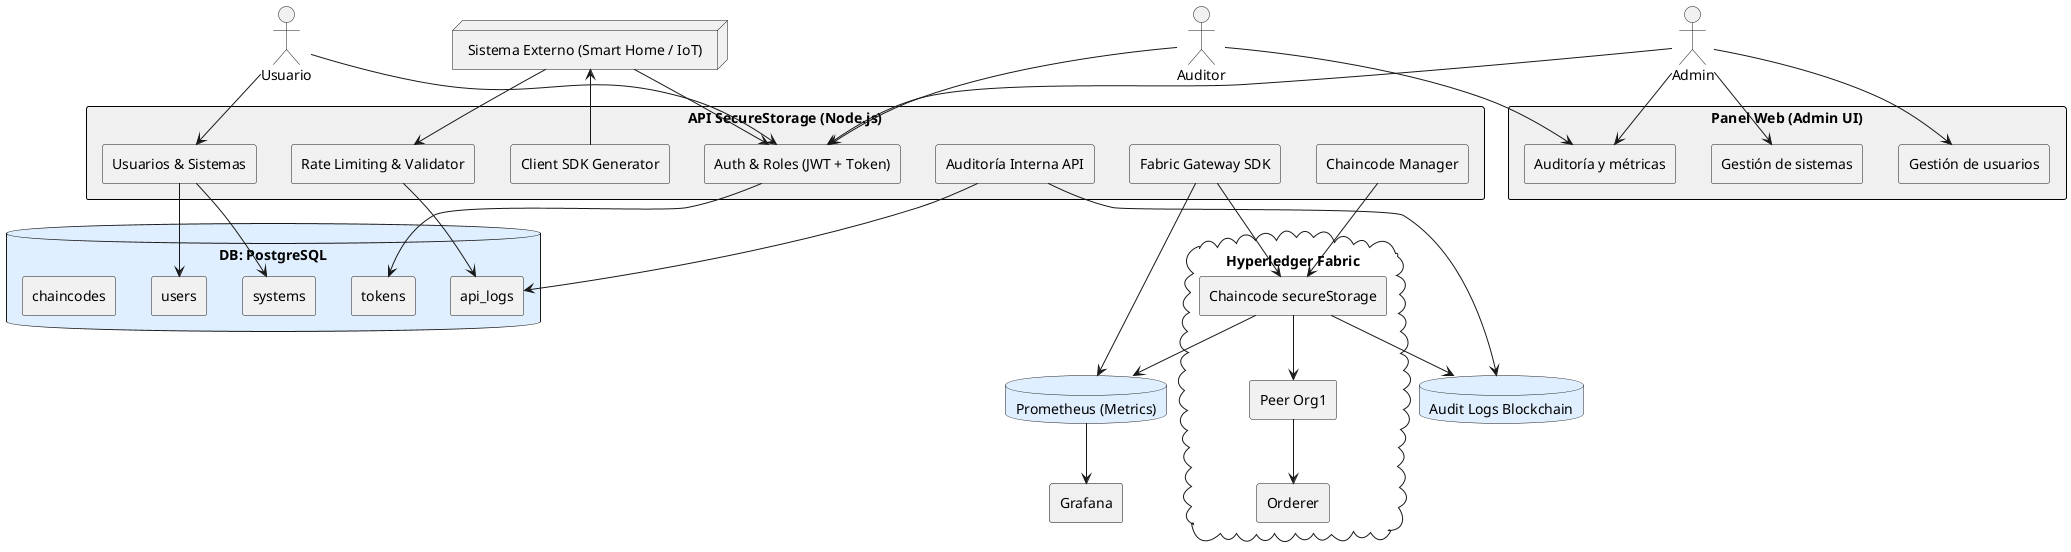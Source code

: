 @startuml
skinparam shadowing false
skinparam componentStyle rectangle
skinparam rectangle {
  BackgroundColor #f0f0f0
  BorderColor Black
}
skinparam database {
  BackgroundColor #dfefff
}

actor Admin
actor Auditor
actor Usuario
node "Sistema Externo (Smart Home / IoT)" as ExternalSystem

rectangle "API SecureStorage (Node.js)" {
  [Auth & Roles (JWT + Token)]
  [Usuarios & Sistemas]
  [Fabric Gateway SDK]
  [Rate Limiting & Validator]
  [Auditoría Interna API]
  [Chaincode Manager]
  [Client SDK Generator]
}

database "DB: PostgreSQL" {
  [users]
  [systems]
  [tokens]
  [api_logs]
  [chaincodes]
}

database "Audit Logs Blockchain"
database "Prometheus (Metrics)"

cloud "Hyperledger Fabric" {
  [Peer Org1]
  [Orderer]
  [Chaincode secureStorage]
}

rectangle "Panel Web (Admin UI)" {
  [Gestión de usuarios]
  [Gestión de sistemas]
  [Auditoría y métricas]
}

rectangle "Grafana" as GrafanaUI

' === Conexiones ===

Admin --> [Auth & Roles (JWT + Token)]
Admin --> [Gestión de usuarios]
Admin --> [Gestión de sistemas]
Admin --> [Auditoría y métricas]

Usuario --> [Auth & Roles (JWT + Token)]
Usuario --> [Usuarios & Sistemas]

Auditor --> [Auth & Roles (JWT + Token)]
Auditor --> [Auditoría y métricas]

ExternalSystem --> [Auth & Roles (JWT + Token)]
ExternalSystem --> [Rate Limiting & Validator]

[Usuarios & Sistemas] --> [users]
[Usuarios & Sistemas] --> [systems]
[Rate Limiting & Validator] --> [api_logs]
[Auth & Roles (JWT + Token)] --> [tokens]

[Fabric Gateway SDK] --> [Chaincode secureStorage]
[Chaincode secureStorage] --> [Peer Org1]
[Peer Org1] --> [Orderer]

[Chaincode secureStorage] --> [Audit Logs Blockchain]
[Chaincode Manager] --> [Chaincode secureStorage]

[Auditoría Interna API] --> [api_logs]
[Auditoría Interna API] --> [Audit Logs Blockchain]

[Client SDK Generator] --> ExternalSystem

[Prometheus (Metrics)] --> GrafanaUI
[Fabric Gateway SDK] --> [Prometheus (Metrics)]
[Chaincode secureStorage] --> [Prometheus (Metrics)]
@enduml
